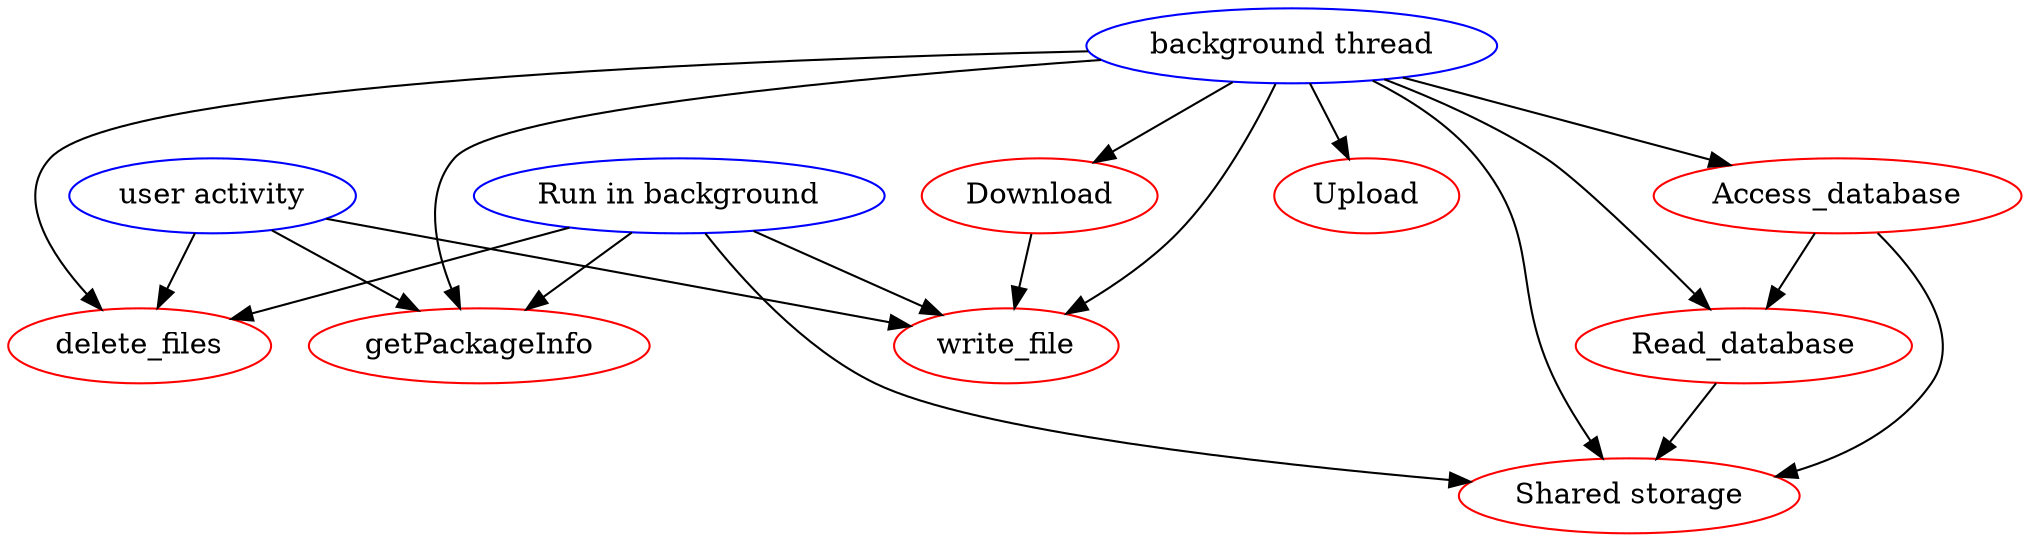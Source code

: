 strict digraph "" {
	graph ["graph"="{}"];
	write_file	 [color=red,
		domain=library,
		type=merged];
	Download	 [color=red,
		domain=library,
		type=merged];
	Download -> write_file	 [color=black,
		deps=DATAFLOW,
		type=DEP];
	Upload	 [color=red,
		domain=library,
		type=merged];
	getPackageInfo	 [color=red,
		domain=library,
		type=merged];
	Access_database	 [color=red,
		domain=library,
		type=merged];
	Read_database	 [color=red,
		domain=library,
		type=merged];
	Access_database -> Read_database	 [color=black,
		deps=DATAFLOW,
		type=DEP];
	"Shared storage"	 [color=red,
		domain=library,
		type=merged];
	Access_database -> "Shared storage"	 [color=black,
		deps=DATAFLOW,
		type=DEP];
	Read_database -> "Shared storage"	 [color=black,
		deps=DATAFLOW,
		type=DEP];
	delete_files	 [color=red,
		domain=library,
		type=merged];
	"background thread"	 [color=blue,
		domain=library,
		type=entrypoint];
	"background thread" -> write_file	 [color=black,
		deps="FROM_SENSITIVE_PARENT_TO_SENSITIVE_API-CALL",
		type=DEP];
	"background thread" -> Download	 [color=black,
		deps="FROM_SENSITIVE_PARENT_TO_SENSITIVE_API-CALL-CALL",
		type=DEP];
	"background thread" -> Upload	 [color=black,
		deps="FROM_SENSITIVE_PARENT_TO_SENSITIVE_API-CALL-CALL-CALL",
		type=DEP];
	"background thread" -> getPackageInfo	 [color=black,
		deps="FROM_SENSITIVE_PARENT_TO_SENSITIVE_API-CALL-CALL",
		type=DEP];
	"background thread" -> Access_database	 [color=black,
		deps="FROM_SENSITIVE_PARENT_TO_SENSITIVE_API-CALL",
		type=DEP];
	"background thread" -> Read_database	 [color=black,
		deps="FROM_SENSITIVE_PARENT_TO_SENSITIVE_API-CALL",
		type=DEP];
	"background thread" -> delete_files	 [color=black,
		deps="FROM_SENSITIVE_PARENT_TO_SENSITIVE_API-CALL-CALL-CALL-CALL-CALL",
		type=DEP];
	"background thread" -> "Shared storage"	 [color=black,
		deps="FROM_SENSITIVE_PARENT_TO_SENSITIVE_API-CALL",
		type=DEP];
	"user activity"	 [color=blue,
		domain=library,
		type=entrypoint];
	"user activity" -> write_file	 [color=black,
		deps="FROM_SENSITIVE_PARENT_TO_SENSITIVE_API-CALL-CALL-DATAFLOW-CALL-CALL-CALL-CALL",
		type=DEP];
	"user activity" -> getPackageInfo	 [color=black,
		deps="FROM_SENSITIVE_PARENT_TO_SENSITIVE_API-CALL-CALL-DATAFLOW-CALL",
		type=DEP];
	"user activity" -> delete_files	 [color=black,
		deps="FROM_SENSITIVE_PARENT_TO_SENSITIVE_API-CALL-CALL-DATAFLOW-CALL-CALL-CALL-CALL",
		type=DEP];
	"Run in background"	 [color=blue,
		domain=library,
		type=entrypoint];
	"Run in background" -> write_file	 [color=black,
		deps="FROM_SENSITIVE_PARENT_TO_SENSITIVE_API-CALL-CALL-CALL-CALL-DATAFLOW-CALL-CALL-CALL-CALL",
		type=DEP];
	"Run in background" -> getPackageInfo	 [color=black,
		deps="FROM_SENSITIVE_PARENT_TO_SENSITIVE_API-CALL-CALL-CALL-CALL-DATAFLOW-CALL",
		type=DEP];
	"Run in background" -> delete_files	 [color=black,
		deps="FROM_SENSITIVE_PARENT_TO_SENSITIVE_API-CALL-CALL-CALL-CALL-DATAFLOW-CALL-CALL-CALL-CALL",
		type=DEP];
	"Run in background" -> "Shared storage"	 [color=black,
		deps="FROM_SENSITIVE_PARENT_TO_SENSITIVE_API-CALL",
		type=DEP];
}
